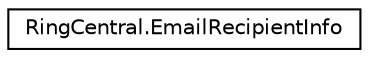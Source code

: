 digraph "Graphical Class Hierarchy"
{
 // LATEX_PDF_SIZE
  edge [fontname="Helvetica",fontsize="10",labelfontname="Helvetica",labelfontsize="10"];
  node [fontname="Helvetica",fontsize="10",shape=record];
  rankdir="LR";
  Node0 [label="RingCentral.EmailRecipientInfo",height=0.2,width=0.4,color="black", fillcolor="white", style="filled",URL="$classRingCentral_1_1EmailRecipientInfo.html",tooltip=" "];
}
